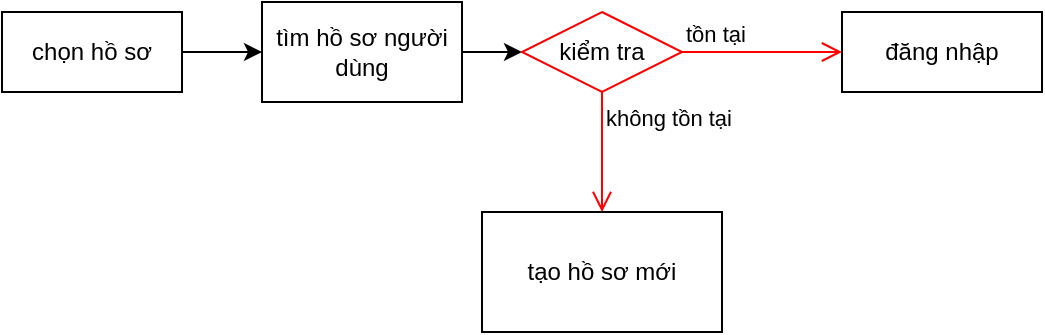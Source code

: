 <mxfile version="22.1.8" type="github">
  <diagram name="Page-1" id="tkOejQLcfjBE3WhBt2z-">
    <mxGraphModel dx="1811" dy="561" grid="1" gridSize="10" guides="1" tooltips="1" connect="1" arrows="1" fold="1" page="1" pageScale="1" pageWidth="850" pageHeight="1100" math="0" shadow="0">
      <root>
        <mxCell id="0" />
        <mxCell id="1" parent="0" />
        <mxCell id="BfZuGZ1Q2k9CyplszR5i-5" style="rounded=0;orthogonalLoop=1;jettySize=auto;html=1;exitX=1;exitY=0.5;exitDx=0;exitDy=0;entryX=0;entryY=0.5;entryDx=0;entryDy=0;" edge="1" parent="1" source="BfZuGZ1Q2k9CyplszR5i-1" target="BfZuGZ1Q2k9CyplszR5i-2">
          <mxGeometry relative="1" as="geometry" />
        </mxCell>
        <mxCell id="BfZuGZ1Q2k9CyplszR5i-1" value="chọn hồ sơ" style="rounded=0;whiteSpace=wrap;html=1;" vertex="1" parent="1">
          <mxGeometry x="-670" y="200" width="90" height="40" as="geometry" />
        </mxCell>
        <mxCell id="BfZuGZ1Q2k9CyplszR5i-14" style="rounded=0;orthogonalLoop=1;jettySize=auto;html=1;exitX=1;exitY=0.5;exitDx=0;exitDy=0;entryX=0;entryY=0.5;entryDx=0;entryDy=0;" edge="1" parent="1" source="BfZuGZ1Q2k9CyplszR5i-2" target="BfZuGZ1Q2k9CyplszR5i-11">
          <mxGeometry relative="1" as="geometry" />
        </mxCell>
        <mxCell id="BfZuGZ1Q2k9CyplszR5i-2" value="tìm hồ sơ người dùng" style="rounded=0;whiteSpace=wrap;html=1;" vertex="1" parent="1">
          <mxGeometry x="-540" y="195" width="100" height="50" as="geometry" />
        </mxCell>
        <mxCell id="BfZuGZ1Q2k9CyplszR5i-10" style="rounded=0;orthogonalLoop=1;jettySize=auto;html=1;exitX=0.5;exitY=0;exitDx=0;exitDy=0;entryX=0.5;entryY=0;entryDx=0;entryDy=0;" edge="1" parent="1" source="BfZuGZ1Q2k9CyplszR5i-3" target="BfZuGZ1Q2k9CyplszR5i-3">
          <mxGeometry relative="1" as="geometry">
            <mxPoint x="-340" y="220" as="targetPoint" />
          </mxGeometry>
        </mxCell>
        <mxCell id="BfZuGZ1Q2k9CyplszR5i-3" value="tạo hồ sơ mới" style="rounded=0;whiteSpace=wrap;html=1;" vertex="1" parent="1">
          <mxGeometry x="-430" y="300" width="120" height="60" as="geometry" />
        </mxCell>
        <mxCell id="BfZuGZ1Q2k9CyplszR5i-4" value="đăng nhập" style="rounded=0;whiteSpace=wrap;html=1;" vertex="1" parent="1">
          <mxGeometry x="-250" y="200" width="100" height="40" as="geometry" />
        </mxCell>
        <mxCell id="BfZuGZ1Q2k9CyplszR5i-11" value="kiểm tra" style="rhombus;whiteSpace=wrap;html=1;fontColor=#000000;fillColor=none;strokeColor=#ff0000;" vertex="1" parent="1">
          <mxGeometry x="-410" y="200" width="80" height="40" as="geometry" />
        </mxCell>
        <mxCell id="BfZuGZ1Q2k9CyplszR5i-12" value="tồn tại" style="html=1;align=left;verticalAlign=bottom;endArrow=open;endSize=8;strokeColor=#ff0000;rounded=0;" edge="1" source="BfZuGZ1Q2k9CyplszR5i-11" parent="1">
          <mxGeometry x="-1" relative="1" as="geometry">
            <mxPoint x="-250" y="220" as="targetPoint" />
          </mxGeometry>
        </mxCell>
        <mxCell id="BfZuGZ1Q2k9CyplszR5i-13" value="không tồn tại" style="html=1;align=left;verticalAlign=top;endArrow=open;endSize=8;strokeColor=#ff0000;rounded=0;" edge="1" source="BfZuGZ1Q2k9CyplszR5i-11" parent="1">
          <mxGeometry x="-1" relative="1" as="geometry">
            <mxPoint x="-370" y="300" as="targetPoint" />
          </mxGeometry>
        </mxCell>
      </root>
    </mxGraphModel>
  </diagram>
</mxfile>
